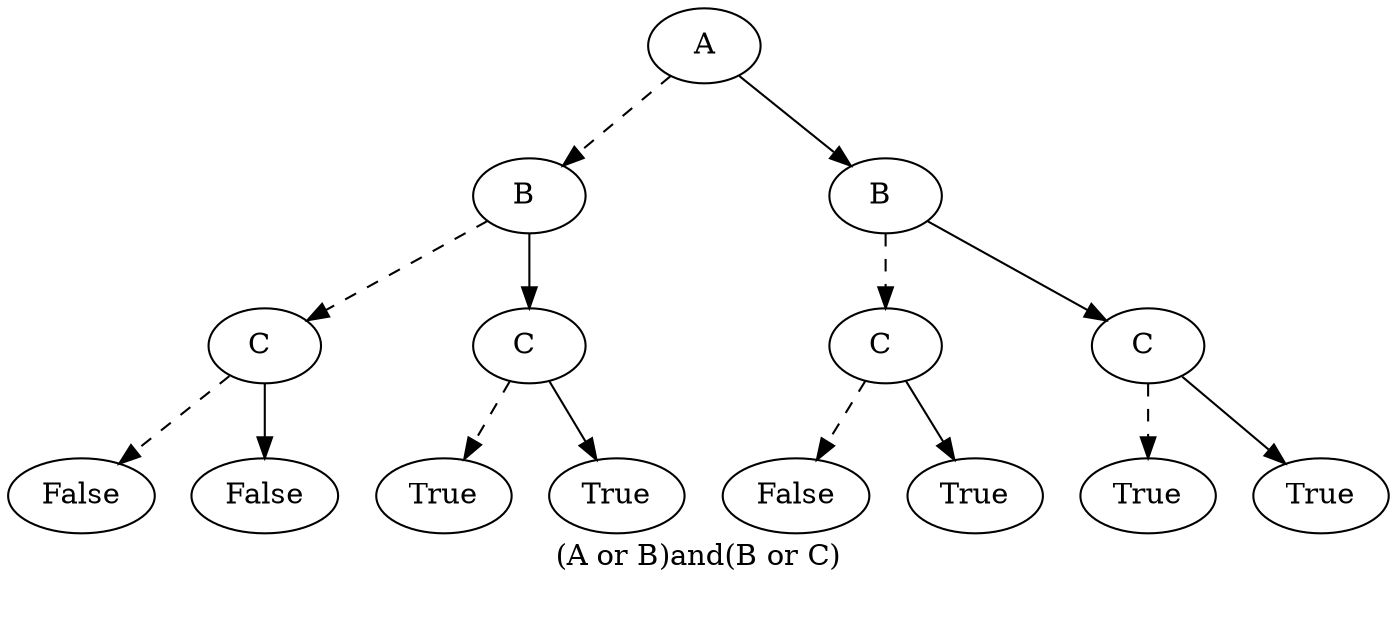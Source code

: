digraph{
label="(A or B)and(B or C)\n\n"
2679127163984[label=A]2679127164112[label="B "]
2679127163984 -> 2679127164112[style=dashed]
2679127164240[label="C "]
2679127164112 -> 2679127164240[style=dashed]
2679127164368[label="False
"]
2679127164240 -> 2679127164368[style=dashed]
2679127164496[label="False
"]
2679127164240 -> 2679127164496
2679127164624[label="C "]
2679127164112 -> 2679127164624
2679127164752[label="True
"]
2679127164624 -> 2679127164752[style=dashed]
2679127164880[label="True
"]
2679127164624 -> 2679127164880
2679127165008[label="B "]
2679127163984 -> 2679127165008
2679127165136[label="C "]
2679127165008 -> 2679127165136[style=dashed]
2679127165264[label="False
"]
2679127165136 -> 2679127165264[style=dashed]
2679127165392[label="True
"]
2679127165136 -> 2679127165392
2679127165520[label="C "]
2679127165008 -> 2679127165520
2679127165648[label="True
"]
2679127165520 -> 2679127165648[style=dashed]
2679127165776[label="True
"]
2679127165520 -> 2679127165776
}